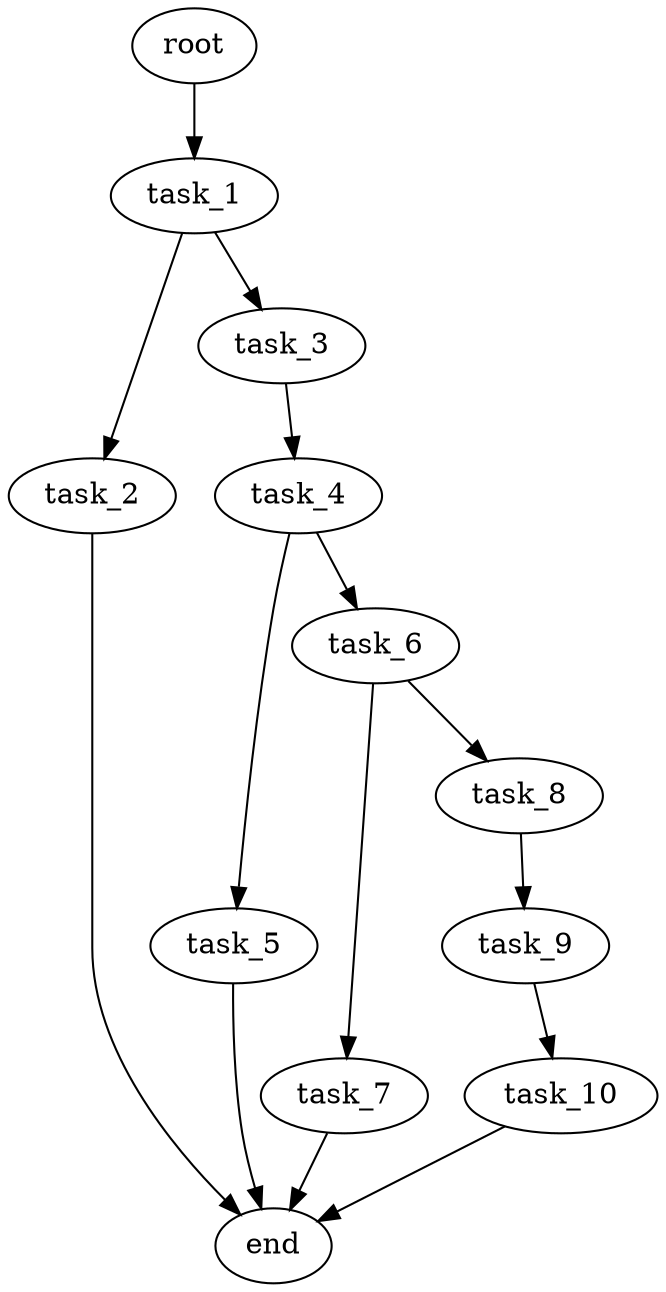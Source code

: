 digraph G {
  root [size="0.000000e+00"];
  task_1 [size="3.804430e+10"];
  task_2 [size="5.995494e+08"];
  task_3 [size="3.518236e+10"];
  task_4 [size="7.534998e+10"];
  task_5 [size="8.534626e+10"];
  task_6 [size="9.534350e+10"];
  task_7 [size="4.190794e+10"];
  task_8 [size="7.475409e+10"];
  task_9 [size="5.461777e+10"];
  task_10 [size="6.032923e+10"];
  end [size="0.000000e+00"];

  root -> task_1 [size="1.000000e-12"];
  task_1 -> task_2 [size="5.995494e+06"];
  task_1 -> task_3 [size="3.518236e+08"];
  task_2 -> end [size="1.000000e-12"];
  task_3 -> task_4 [size="7.534998e+08"];
  task_4 -> task_5 [size="8.534626e+08"];
  task_4 -> task_6 [size="9.534350e+08"];
  task_5 -> end [size="1.000000e-12"];
  task_6 -> task_7 [size="4.190794e+08"];
  task_6 -> task_8 [size="7.475409e+08"];
  task_7 -> end [size="1.000000e-12"];
  task_8 -> task_9 [size="5.461777e+08"];
  task_9 -> task_10 [size="6.032923e+08"];
  task_10 -> end [size="1.000000e-12"];
}
